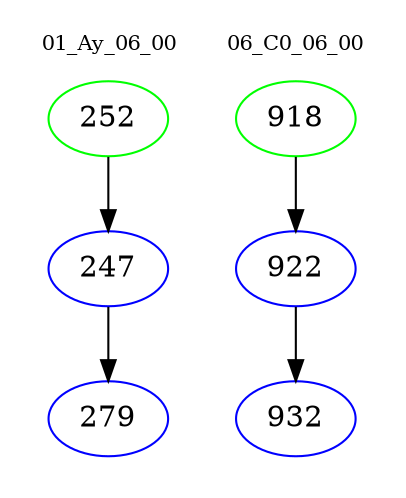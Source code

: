 digraph{
subgraph cluster_0 {
color = white
label = "01_Ay_06_00";
fontsize=10;
T0_252 [label="252", color="green"]
T0_252 -> T0_247 [color="black"]
T0_247 [label="247", color="blue"]
T0_247 -> T0_279 [color="black"]
T0_279 [label="279", color="blue"]
}
subgraph cluster_1 {
color = white
label = "06_C0_06_00";
fontsize=10;
T1_918 [label="918", color="green"]
T1_918 -> T1_922 [color="black"]
T1_922 [label="922", color="blue"]
T1_922 -> T1_932 [color="black"]
T1_932 [label="932", color="blue"]
}
}

